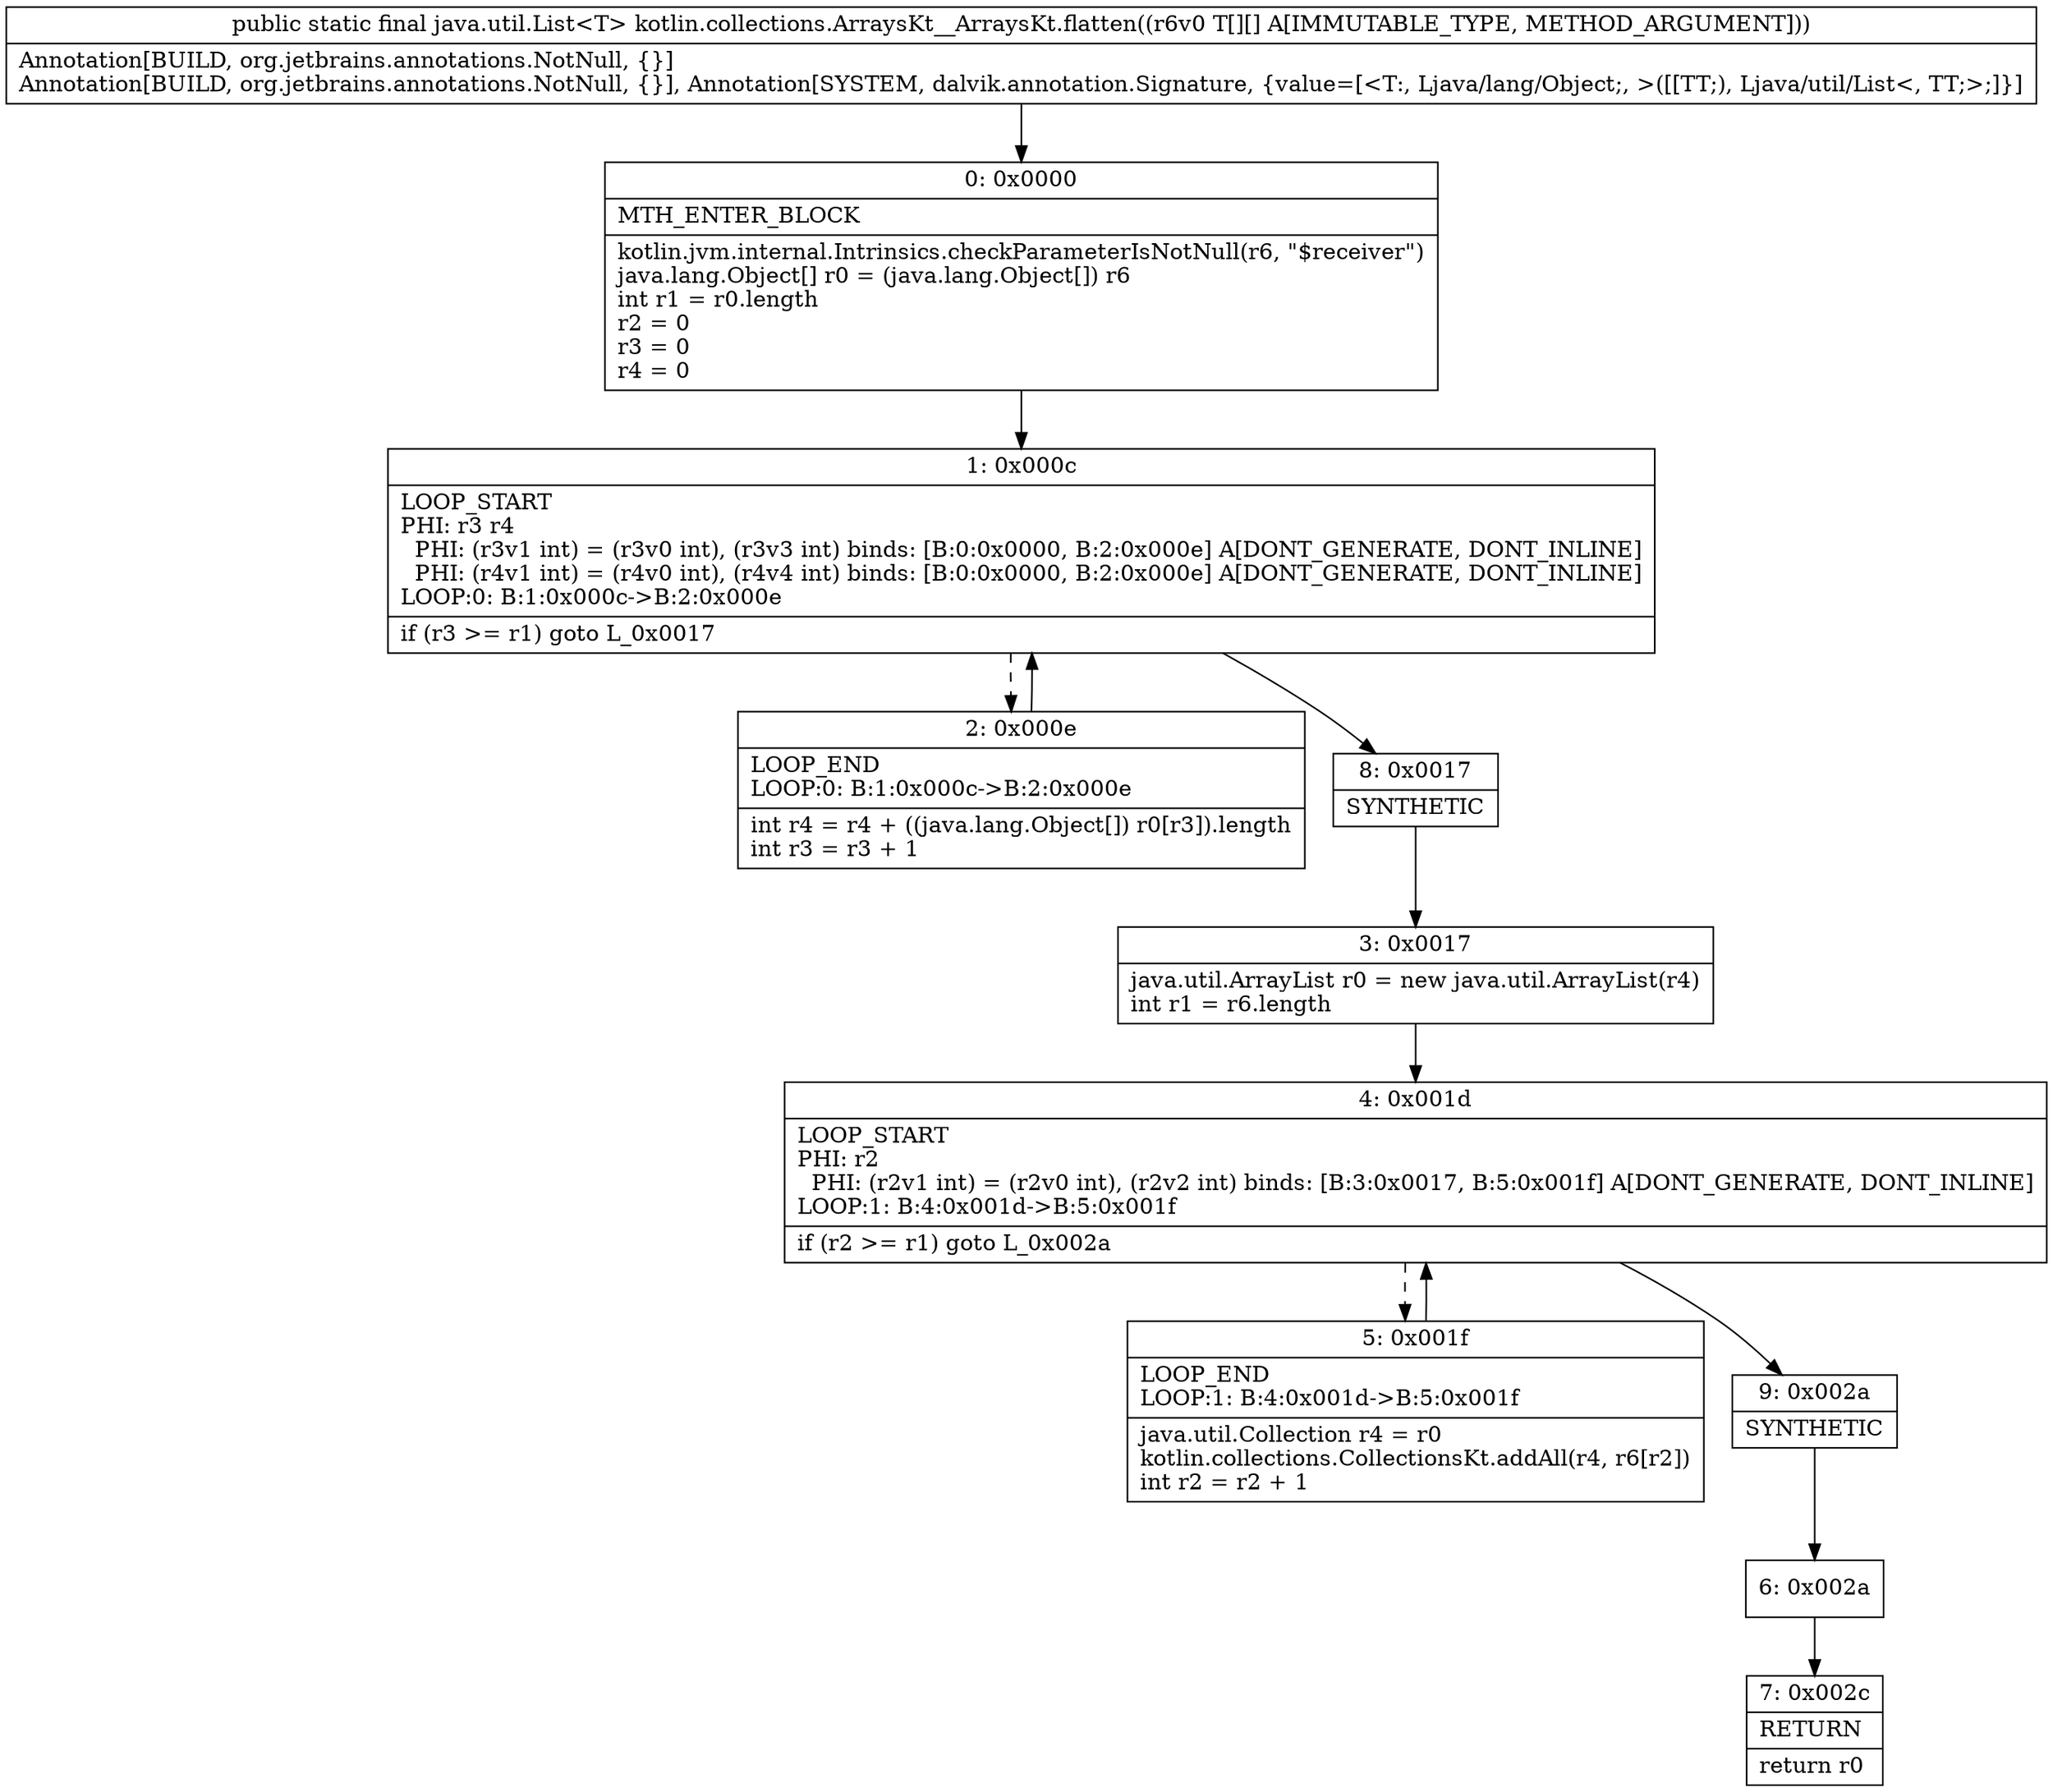 digraph "CFG forkotlin.collections.ArraysKt__ArraysKt.flatten([[Ljava\/lang\/Object;)Ljava\/util\/List;" {
Node_0 [shape=record,label="{0\:\ 0x0000|MTH_ENTER_BLOCK\l|kotlin.jvm.internal.Intrinsics.checkParameterIsNotNull(r6, \"$receiver\")\ljava.lang.Object[] r0 = (java.lang.Object[]) r6\lint r1 = r0.length\lr2 = 0\lr3 = 0\lr4 = 0\l}"];
Node_1 [shape=record,label="{1\:\ 0x000c|LOOP_START\lPHI: r3 r4 \l  PHI: (r3v1 int) = (r3v0 int), (r3v3 int) binds: [B:0:0x0000, B:2:0x000e] A[DONT_GENERATE, DONT_INLINE]\l  PHI: (r4v1 int) = (r4v0 int), (r4v4 int) binds: [B:0:0x0000, B:2:0x000e] A[DONT_GENERATE, DONT_INLINE]\lLOOP:0: B:1:0x000c\-\>B:2:0x000e\l|if (r3 \>= r1) goto L_0x0017\l}"];
Node_2 [shape=record,label="{2\:\ 0x000e|LOOP_END\lLOOP:0: B:1:0x000c\-\>B:2:0x000e\l|int r4 = r4 + ((java.lang.Object[]) r0[r3]).length\lint r3 = r3 + 1\l}"];
Node_3 [shape=record,label="{3\:\ 0x0017|java.util.ArrayList r0 = new java.util.ArrayList(r4)\lint r1 = r6.length\l}"];
Node_4 [shape=record,label="{4\:\ 0x001d|LOOP_START\lPHI: r2 \l  PHI: (r2v1 int) = (r2v0 int), (r2v2 int) binds: [B:3:0x0017, B:5:0x001f] A[DONT_GENERATE, DONT_INLINE]\lLOOP:1: B:4:0x001d\-\>B:5:0x001f\l|if (r2 \>= r1) goto L_0x002a\l}"];
Node_5 [shape=record,label="{5\:\ 0x001f|LOOP_END\lLOOP:1: B:4:0x001d\-\>B:5:0x001f\l|java.util.Collection r4 = r0\lkotlin.collections.CollectionsKt.addAll(r4, r6[r2])\lint r2 = r2 + 1\l}"];
Node_6 [shape=record,label="{6\:\ 0x002a}"];
Node_7 [shape=record,label="{7\:\ 0x002c|RETURN\l|return r0\l}"];
Node_8 [shape=record,label="{8\:\ 0x0017|SYNTHETIC\l}"];
Node_9 [shape=record,label="{9\:\ 0x002a|SYNTHETIC\l}"];
MethodNode[shape=record,label="{public static final java.util.List\<T\> kotlin.collections.ArraysKt__ArraysKt.flatten((r6v0 T[][] A[IMMUTABLE_TYPE, METHOD_ARGUMENT]))  | Annotation[BUILD, org.jetbrains.annotations.NotNull, \{\}]\lAnnotation[BUILD, org.jetbrains.annotations.NotNull, \{\}], Annotation[SYSTEM, dalvik.annotation.Signature, \{value=[\<T:, Ljava\/lang\/Object;, \>([[TT;), Ljava\/util\/List\<, TT;\>;]\}]\l}"];
MethodNode -> Node_0;
Node_0 -> Node_1;
Node_1 -> Node_2[style=dashed];
Node_1 -> Node_8;
Node_2 -> Node_1;
Node_3 -> Node_4;
Node_4 -> Node_5[style=dashed];
Node_4 -> Node_9;
Node_5 -> Node_4;
Node_6 -> Node_7;
Node_8 -> Node_3;
Node_9 -> Node_6;
}

